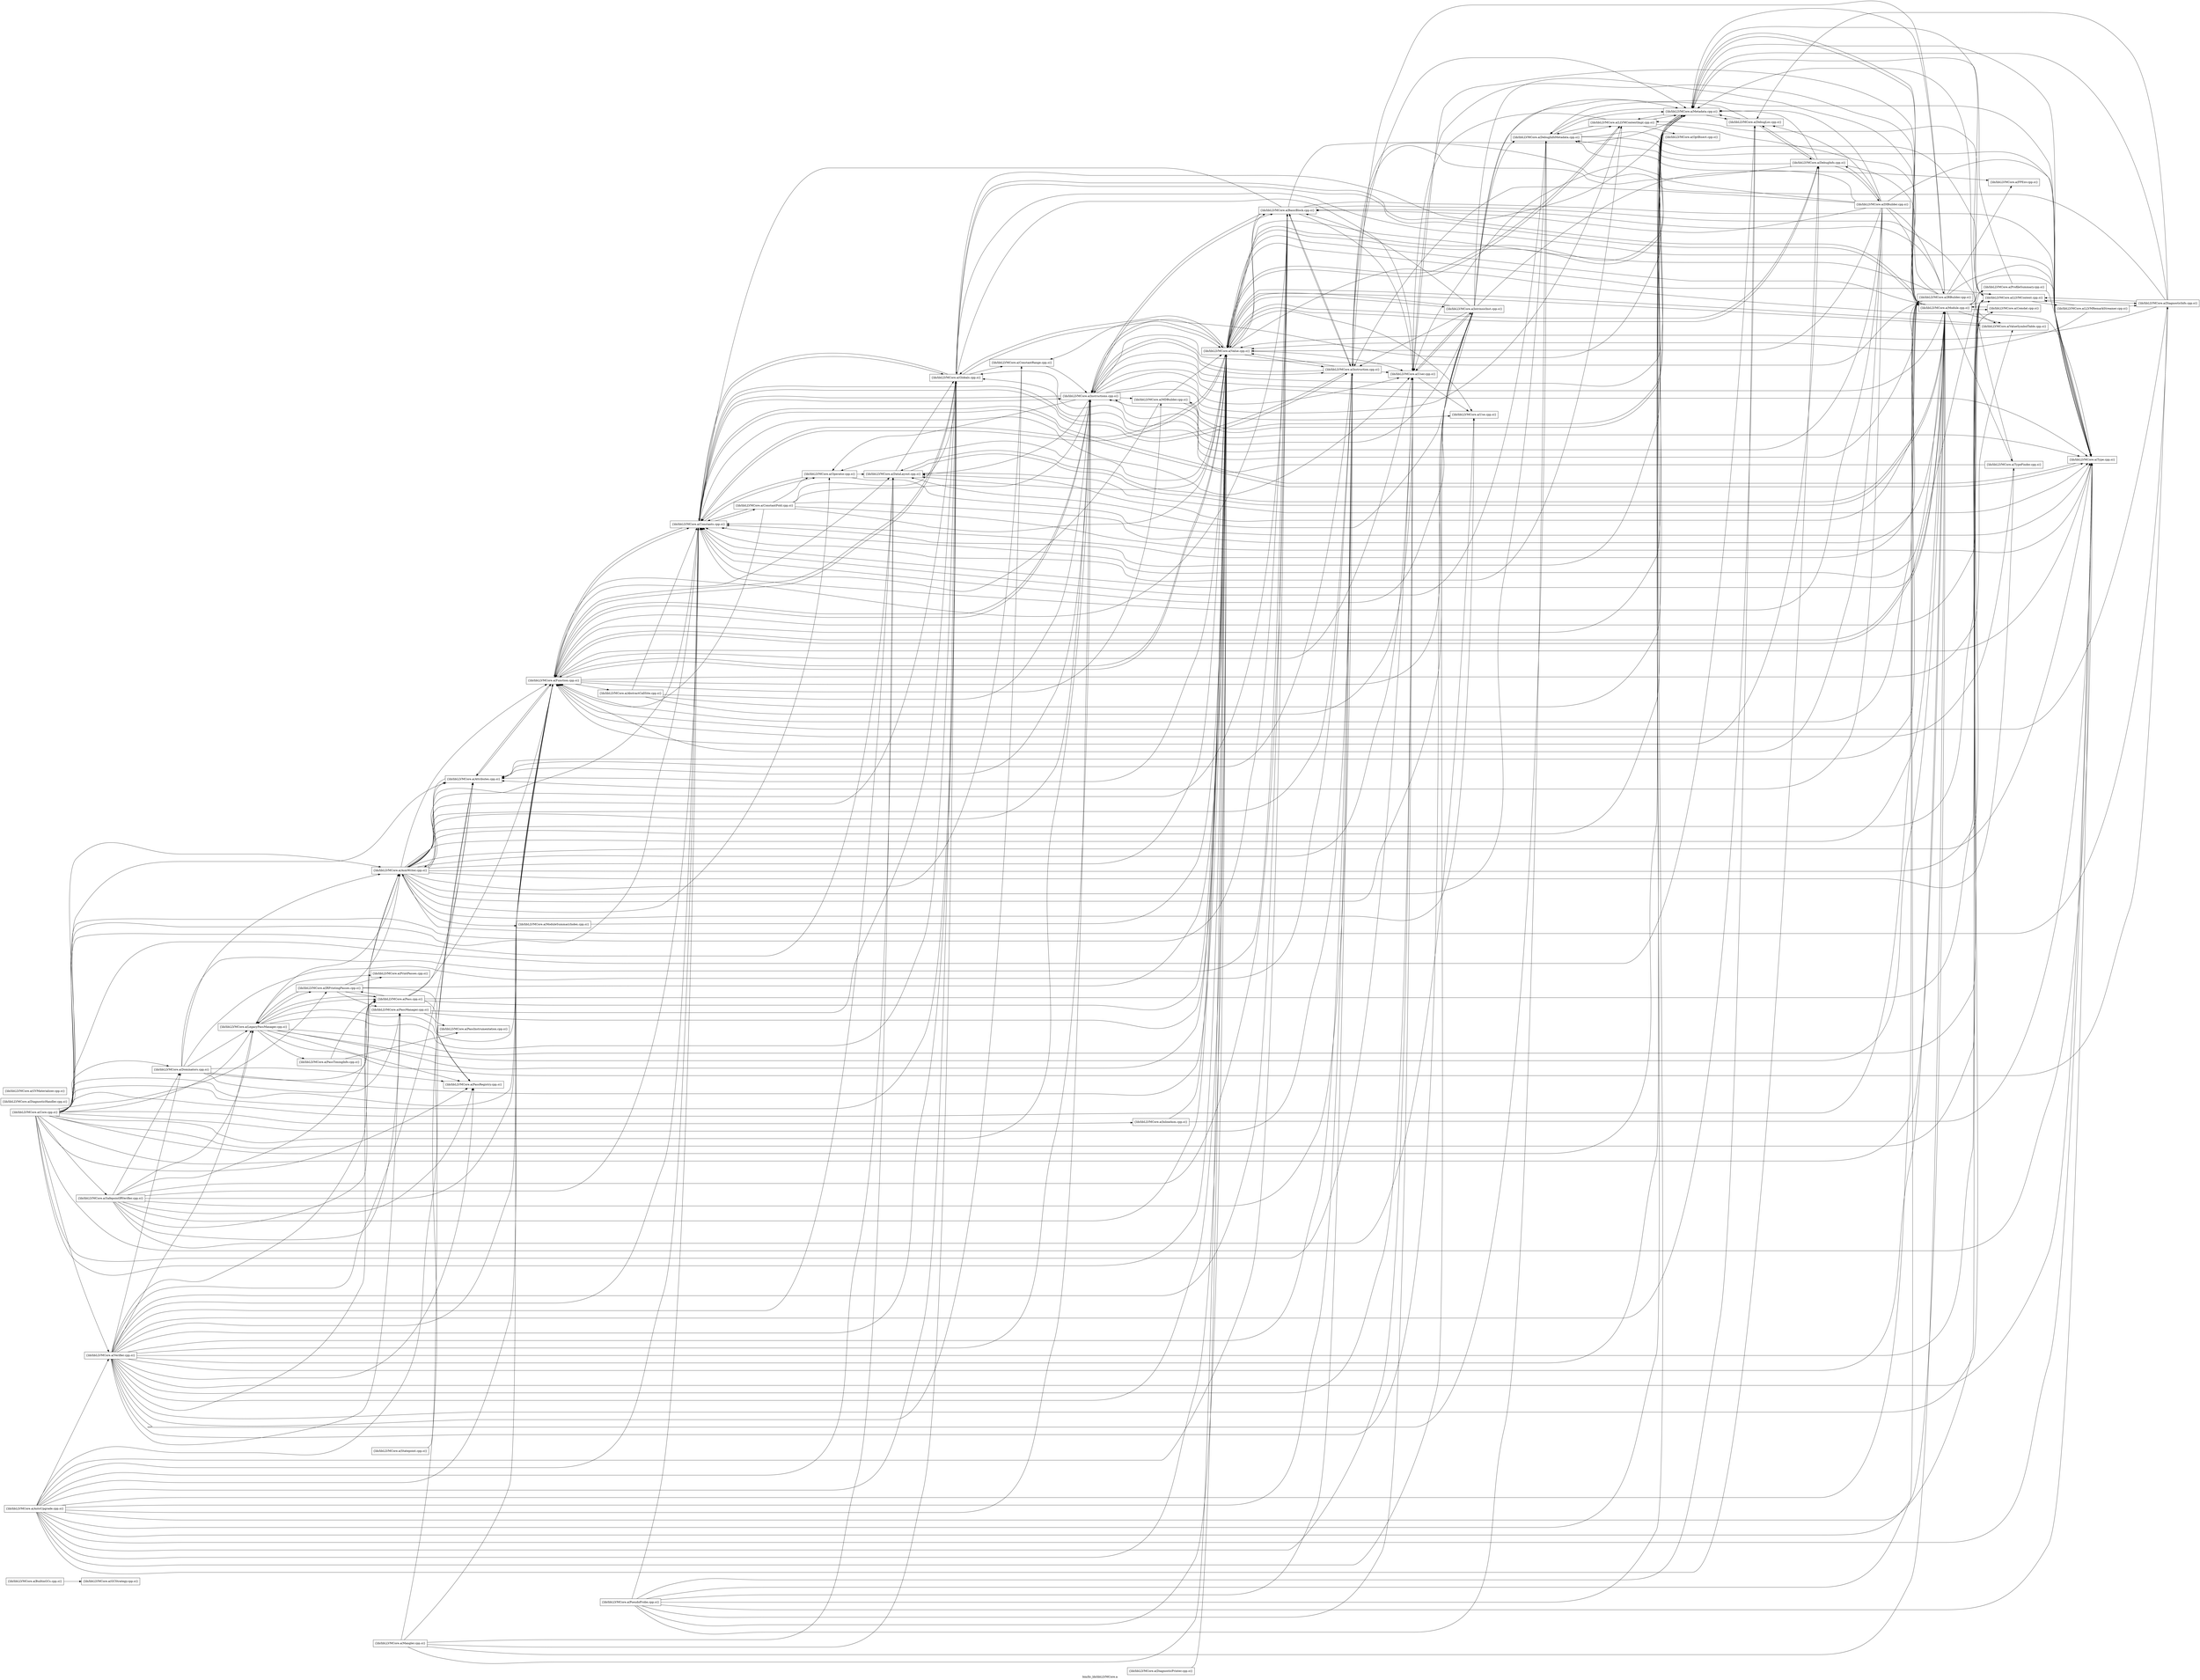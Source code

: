 digraph "bin/llc_lib/libLLVMCore.a" {
	label="bin/llc_lib/libLLVMCore.a";
	rankdir=LR;
	{ rank=same; Node0x55d3d39d5b88;  }
	{ rank=same; Node0x55d3d39d5b88;  }

	Node0x55d3d39d5b88 [shape=record,shape=box,group=0,label="{lib/libLLVMCore.a(BuiltinGCs.cpp.o)}"];
	Node0x55d3d39d5b88 -> Node0x55d3d39d7938;
	Node0x55d3d39d80b8 [shape=record,shape=box,group=0,label="{lib/libLLVMCore.a(Core.cpp.o)}"];
	Node0x55d3d39d80b8 -> Node0x55d3d39d6d58;
	Node0x55d3d39d80b8 -> Node0x55d3d39d7438;
	Node0x55d3d39d80b8 -> Node0x55d3d39d7c08;
	Node0x55d3d39d80b8 -> Node0x55d3d39da098;
	Node0x55d3d39d80b8 -> Node0x55d3d39dc1b8;
	Node0x55d3d39d80b8 -> Node0x55d3d39d7e88;
	Node0x55d3d39d80b8 -> Node0x55d3d39d6038;
	Node0x55d3d39d80b8 -> Node0x55d3d39d5d18;
	Node0x55d3d39d80b8 -> Node0x55d3d39c39d8;
	Node0x55d3d39d80b8 -> Node0x55d3d39c14f8;
	Node0x55d3d39d80b8 -> Node0x55d3d39c2768;
	Node0x55d3d39d80b8 -> Node0x55d3d39c50a8;
	Node0x55d3d39d80b8 -> Node0x55d3d39c5d28;
	Node0x55d3d39d80b8 -> Node0x55d3d39c6138;
	Node0x55d3d39d80b8 -> Node0x55d3d39c4838;
	Node0x55d3d39d80b8 -> Node0x55d3d39de698;
	Node0x55d3d39d80b8 -> Node0x55d3d39dd248;
	Node0x55d3d39d80b8 -> Node0x55d3d39ddec8;
	Node0x55d3d39d80b8 -> Node0x55d3d39c4018;
	Node0x55d3d39d80b8 -> Node0x55d3d39c7fd8;
	Node0x55d3d39d80b8 -> Node0x55d3d39c8398;
	Node0x55d3d39d80b8 -> Node0x55d3d39c7128;
	Node0x55d3d39d80b8 -> Node0x55d3d39ca1e8;
	Node0x55d3d39d80b8 -> Node0x55d3d39cc3f8;
	Node0x55d3d39dc1b8 [shape=record,shape=box,group=0,label="{lib/libLLVMCore.a(DataLayout.cpp.o)}"];
	Node0x55d3d39dc1b8 -> Node0x55d3d39c39d8;
	Node0x55d3d39dc1b8 -> Node0x55d3d39ddec8;
	Node0x55d3d39dc1b8 -> Node0x55d3d39c8398;
	Node0x55d3d39da408 [shape=record,shape=box,group=0,label="{lib/libLLVMCore.a(DiagnosticHandler.cpp.o)}"];
	Node0x55d3d39c4838 [shape=record,shape=box,group=0,label="{lib/libLLVMCore.a(LLVMContext.cpp.o)}"];
	Node0x55d3d39c4838 -> Node0x55d3d39d9788;
	Node0x55d3d39c4838 -> Node0x55d3d39c7d58;
	Node0x55d3d39c4838 -> Node0x55d3d39c7a88;
	Node0x55d3d39c7a88 [shape=record,shape=box,group=0,label="{lib/libLLVMCore.a(LLVMRemarkStreamer.cpp.o)}"];
	Node0x55d3d39c7a88 -> Node0x55d3d39d9788;
	Node0x55d3d39c7a88 -> Node0x55d3d39c4838;
	Node0x55d3d39c7a88 -> Node0x55d3d39ca1e8;
	Node0x55d3d39de698 [shape=record,shape=box,group=0,label="{lib/libLLVMCore.a(LegacyPassManager.cpp.o)}"];
	Node0x55d3d39de698 -> Node0x55d3d39d6d58;
	Node0x55d3d39de698 -> Node0x55d3d39d9788;
	Node0x55d3d39de698 -> Node0x55d3d39d5d18;
	Node0x55d3d39de698 -> Node0x55d3d39c39d8;
	Node0x55d3d39de698 -> Node0x55d3d39c2768;
	Node0x55d3d39de698 -> Node0x55d3d39c4838;
	Node0x55d3d39de698 -> Node0x55d3d39ddec8;
	Node0x55d3d39de698 -> Node0x55d3d39c1ef8;
	Node0x55d3d39de698 -> Node0x55d3d39c4018;
	Node0x55d3d39de698 -> Node0x55d3d39c4388;
	Node0x55d3d39de698 -> Node0x55d3d39c5008;
	Node0x55d3d39de698 -> Node0x55d3d39ca1e8;
	Node0x55d3d39ddec8 [shape=record,shape=box,group=0,label="{lib/libLLVMCore.a(Module.cpp.o)}"];
	Node0x55d3d39ddec8 -> Node0x55d3d39d6308;
	Node0x55d3d39ddec8 -> Node0x55d3d39da098;
	Node0x55d3d39ddec8 -> Node0x55d3d39dc1b8;
	Node0x55d3d39ddec8 -> Node0x55d3d39d5d18;
	Node0x55d3d39ddec8 -> Node0x55d3d39c39d8;
	Node0x55d3d39ddec8 -> Node0x55d3d39c4838;
	Node0x55d3d39ddec8 -> Node0x55d3d39dd248;
	Node0x55d3d39ddec8 -> Node0x55d3d39c7d08;
	Node0x55d3d39ddec8 -> Node0x55d3d39c8398;
	Node0x55d3d39ddec8 -> Node0x55d3d39c6e08;
	Node0x55d3d39ddec8 -> Node0x55d3d39c7128;
	Node0x55d3d39ddec8 -> Node0x55d3d39ca1e8;
	Node0x55d3d39ddec8 -> Node0x55d3d39cb458;
	Node0x55d3d39c4018 [shape=record,shape=box,group=0,label="{lib/libLLVMCore.a(PassRegistry.cpp.o)}"];
	Node0x55d3d39cc3f8 [shape=record,shape=box,group=0,label="{lib/libLLVMCore.a(Verifier.cpp.o)}"];
	Node0x55d3d39cc3f8 -> Node0x55d3d39d6d58;
	Node0x55d3d39cc3f8 -> Node0x55d3d39d7438;
	Node0x55d3d39cc3f8 -> Node0x55d3d39d7c08;
	Node0x55d3d39cc3f8 -> Node0x55d3d39d6308;
	Node0x55d3d39cc3f8 -> Node0x55d3d39d99b8;
	Node0x55d3d39cc3f8 -> Node0x55d3d39da098;
	Node0x55d3d39cc3f8 -> Node0x55d3d39dc1b8;
	Node0x55d3d39cc3f8 -> Node0x55d3d39d8b08;
	Node0x55d3d39cc3f8 -> Node0x55d3d39d7e88;
	Node0x55d3d39cc3f8 -> Node0x55d3d39d6038;
	Node0x55d3d39cc3f8 -> Node0x55d3d39d5d18;
	Node0x55d3d39cc3f8 -> Node0x55d3d39c39d8;
	Node0x55d3d39cc3f8 -> Node0x55d3d39c5d28;
	Node0x55d3d39cc3f8 -> Node0x55d3d39c6138;
	Node0x55d3d39cc3f8 -> Node0x55d3d39c4518;
	Node0x55d3d39cc3f8 -> Node0x55d3d39c4838;
	Node0x55d3d39cc3f8 -> Node0x55d3d39de698;
	Node0x55d3d39cc3f8 -> Node0x55d3d39dd248;
	Node0x55d3d39cc3f8 -> Node0x55d3d39ddec8;
	Node0x55d3d39cc3f8 -> Node0x55d3d39c1ef8;
	Node0x55d3d39cc3f8 -> Node0x55d3d39c2538;
	Node0x55d3d39cc3f8 -> Node0x55d3d39c4018;
	Node0x55d3d39cc3f8 -> Node0x55d3d39c8398;
	Node0x55d3d39cc3f8 -> Node0x55d3d39c7128;
	Node0x55d3d39cc3f8 -> Node0x55d3d39ca1e8;
	Node0x55d3d39c1ef8 [shape=record,shape=box,group=0,label="{lib/libLLVMCore.a(Pass.cpp.o)}"];
	Node0x55d3d39c1ef8 -> Node0x55d3d39d7438;
	Node0x55d3d39c1ef8 -> Node0x55d3d39d5d18;
	Node0x55d3d39c1ef8 -> Node0x55d3d39c2768;
	Node0x55d3d39c1ef8 -> Node0x55d3d39c4838;
	Node0x55d3d39c1ef8 -> Node0x55d3d39de698;
	Node0x55d3d39c1ef8 -> Node0x55d3d39c4018;
	Node0x55d3d39c1ef8 -> Node0x55d3d39ca1e8;
	Node0x55d3d39ca1e8 [shape=record,shape=box,group=0,label="{lib/libLLVMCore.a(Value.cpp.o)}"];
	Node0x55d3d39ca1e8 -> Node0x55d3d39d7438;
	Node0x55d3d39ca1e8 -> Node0x55d3d39d7c08;
	Node0x55d3d39ca1e8 -> Node0x55d3d39da098;
	Node0x55d3d39ca1e8 -> Node0x55d3d39dc1b8;
	Node0x55d3d39ca1e8 -> Node0x55d3d39d8dd8;
	Node0x55d3d39ca1e8 -> Node0x55d3d39d5d18;
	Node0x55d3d39ca1e8 -> Node0x55d3d39c39d8;
	Node0x55d3d39ca1e8 -> Node0x55d3d39c5d28;
	Node0x55d3d39ca1e8 -> Node0x55d3d39c6138;
	Node0x55d3d39ca1e8 -> Node0x55d3d39c4518;
	Node0x55d3d39ca1e8 -> Node0x55d3d39c4838;
	Node0x55d3d39ca1e8 -> Node0x55d3d39c7d58;
	Node0x55d3d39ca1e8 -> Node0x55d3d39dd248;
	Node0x55d3d39ca1e8 -> Node0x55d3d39c37f8;
	Node0x55d3d39ca1e8 -> Node0x55d3d39c8398;
	Node0x55d3d39ca1e8 -> Node0x55d3d39c7358;
	Node0x55d3d39ca1e8 -> Node0x55d3d39c7128;
	Node0x55d3d39ca1e8 -> Node0x55d3d39cb458;
	Node0x55d3d39d7438 [shape=record,shape=box,group=0,label="{lib/libLLVMCore.a(Attributes.cpp.o)}"];
	Node0x55d3d39d7438 -> Node0x55d3d39d6d58;
	Node0x55d3d39d7438 -> Node0x55d3d39d5d18;
	Node0x55d3d39da098 [shape=record,shape=box,group=0,label="{lib/libLLVMCore.a(Constants.cpp.o)}"];
	Node0x55d3d39da098 -> Node0x55d3d39d9288;
	Node0x55d3d39da098 -> Node0x55d3d39d5d18;
	Node0x55d3d39da098 -> Node0x55d3d39c39d8;
	Node0x55d3d39da098 -> Node0x55d3d39c5d28;
	Node0x55d3d39da098 -> Node0x55d3d39c6138;
	Node0x55d3d39da098 -> Node0x55d3d39c37f8;
	Node0x55d3d39da098 -> Node0x55d3d39c8398;
	Node0x55d3d39da098 -> Node0x55d3d39c7128;
	Node0x55d3d39da098 -> Node0x55d3d39ca1e8;
	Node0x55d3d39dedc8 [shape=record,shape=box,group=0,label="{lib/libLLVMCore.a(Mangler.cpp.o)}"];
	Node0x55d3d39dedc8 -> Node0x55d3d39d7438;
	Node0x55d3d39dedc8 -> Node0x55d3d39dc1b8;
	Node0x55d3d39dedc8 -> Node0x55d3d39d5d18;
	Node0x55d3d39dedc8 -> Node0x55d3d39c39d8;
	Node0x55d3d39dedc8 -> Node0x55d3d39ddec8;
	Node0x55d3d39dedc8 -> Node0x55d3d39ca1e8;
	Node0x55d3d39dd248 [shape=record,shape=box,group=0,label="{lib/libLLVMCore.a(Metadata.cpp.o)}"];
	Node0x55d3d39dd248 -> Node0x55d3d39d99b8;
	Node0x55d3d39dd248 -> Node0x55d3d39da098;
	Node0x55d3d39dd248 -> Node0x55d3d39d8b08;
	Node0x55d3d39dd248 -> Node0x55d3d39d7e88;
	Node0x55d3d39dd248 -> Node0x55d3d39c4838;
	Node0x55d3d39dd248 -> Node0x55d3d39c7d58;
	Node0x55d3d39dd248 -> Node0x55d3d39de148;
	Node0x55d3d39dd248 -> Node0x55d3d39ddec8;
	Node0x55d3d39dd248 -> Node0x55d3d39c8398;
	Node0x55d3d39dd248 -> Node0x55d3d39ca1e8;
	Node0x55d3d39d9788 [shape=record,shape=box,group=0,label="{lib/libLLVMCore.a(DiagnosticInfo.cpp.o)}"];
	Node0x55d3d39d9788 -> Node0x55d3d39d6d58;
	Node0x55d3d39d9788 -> Node0x55d3d39d7e88;
	Node0x55d3d39d9788 -> Node0x55d3d39d5d18;
	Node0x55d3d39d9788 -> Node0x55d3d39c5d28;
	Node0x55d3d39d9788 -> Node0x55d3d39c4838;
	Node0x55d3d39d9788 -> Node0x55d3d39dd248;
	Node0x55d3d39d9788 -> Node0x55d3d39ca1e8;
	Node0x55d3d39d5d18 [shape=record,shape=box,group=0,label="{lib/libLLVMCore.a(Function.cpp.o)}"];
	Node0x55d3d39d5d18 -> Node0x55d3d39ca238;
	Node0x55d3d39d5d18 -> Node0x55d3d39d7438;
	Node0x55d3d39d5d18 -> Node0x55d3d39d7c08;
	Node0x55d3d39d5d18 -> Node0x55d3d39da098;
	Node0x55d3d39d5d18 -> Node0x55d3d39dc1b8;
	Node0x55d3d39d5d18 -> Node0x55d3d39c39d8;
	Node0x55d3d39d5d18 -> Node0x55d3d39c6138;
	Node0x55d3d39d5d18 -> Node0x55d3d39c4518;
	Node0x55d3d39d5d18 -> Node0x55d3d39c4838;
	Node0x55d3d39d5d18 -> Node0x55d3d39de148;
	Node0x55d3d39d5d18 -> Node0x55d3d39dd248;
	Node0x55d3d39d5d18 -> Node0x55d3d39ddec8;
	Node0x55d3d39d5d18 -> Node0x55d3d39c8398;
	Node0x55d3d39d5d18 -> Node0x55d3d39c7128;
	Node0x55d3d39d5d18 -> Node0x55d3d39ca1e8;
	Node0x55d3d39d5d18 -> Node0x55d3d39cb458;
	Node0x55d3d39c39d8 [shape=record,shape=box,group=0,label="{lib/libLLVMCore.a(Globals.cpp.o)}"];
	Node0x55d3d39c39d8 -> Node0x55d3d39d99b8;
	Node0x55d3d39c39d8 -> Node0x55d3d39da098;
	Node0x55d3d39c39d8 -> Node0x55d3d39d5d18;
	Node0x55d3d39c39d8 -> Node0x55d3d39dd248;
	Node0x55d3d39c39d8 -> Node0x55d3d39ddec8;
	Node0x55d3d39c39d8 -> Node0x55d3d39c8398;
	Node0x55d3d39c39d8 -> Node0x55d3d39c7128;
	Node0x55d3d39c39d8 -> Node0x55d3d39ca1e8;
	Node0x55d3d39c14f8 [shape=record,shape=box,group=0,label="{lib/libLLVMCore.a(IRBuilder.cpp.o)}"];
	Node0x55d3d39c14f8 -> Node0x55d3d39d7438;
	Node0x55d3d39c14f8 -> Node0x55d3d39d7c08;
	Node0x55d3d39c14f8 -> Node0x55d3d39da098;
	Node0x55d3d39c14f8 -> Node0x55d3d39dc1b8;
	Node0x55d3d39c14f8 -> Node0x55d3d39d5d18;
	Node0x55d3d39c14f8 -> Node0x55d3d39c39d8;
	Node0x55d3d39c14f8 -> Node0x55d3d39c1ae8;
	Node0x55d3d39c14f8 -> Node0x55d3d39c5d28;
	Node0x55d3d39c14f8 -> Node0x55d3d39c6138;
	Node0x55d3d39c14f8 -> Node0x55d3d39dd248;
	Node0x55d3d39c14f8 -> Node0x55d3d39c8398;
	Node0x55d3d39c14f8 -> Node0x55d3d39c7128;
	Node0x55d3d39c14f8 -> Node0x55d3d39ca1e8;
	Node0x55d3d39c50a8 [shape=record,shape=box,group=0,label="{lib/libLLVMCore.a(InlineAsm.cpp.o)}"];
	Node0x55d3d39c50a8 -> Node0x55d3d39c8398;
	Node0x55d3d39c50a8 -> Node0x55d3d39ca1e8;
	Node0x55d3d39c5d28 [shape=record,shape=box,group=0,label="{lib/libLLVMCore.a(Instruction.cpp.o)}"];
	Node0x55d3d39c5d28 -> Node0x55d3d39d7438;
	Node0x55d3d39c5d28 -> Node0x55d3d39d7c08;
	Node0x55d3d39c5d28 -> Node0x55d3d39da098;
	Node0x55d3d39c5d28 -> Node0x55d3d39c6138;
	Node0x55d3d39c5d28 -> Node0x55d3d39dd248;
	Node0x55d3d39c5d28 -> Node0x55d3d39c7128;
	Node0x55d3d39c5d28 -> Node0x55d3d39ca1e8;
	Node0x55d3d39c6138 [shape=record,shape=box,group=0,label="{lib/libLLVMCore.a(Instructions.cpp.o)}"];
	Node0x55d3d39c6138 -> Node0x55d3d39d7438;
	Node0x55d3d39c6138 -> Node0x55d3d39d7c08;
	Node0x55d3d39c6138 -> Node0x55d3d39da098;
	Node0x55d3d39c6138 -> Node0x55d3d39dc1b8;
	Node0x55d3d39c6138 -> Node0x55d3d39d5d18;
	Node0x55d3d39c6138 -> Node0x55d3d39c5d28;
	Node0x55d3d39c6138 -> Node0x55d3d39c7d58;
	Node0x55d3d39c6138 -> Node0x55d3d39de148;
	Node0x55d3d39c6138 -> Node0x55d3d39dd248;
	Node0x55d3d39c6138 -> Node0x55d3d39ddec8;
	Node0x55d3d39c6138 -> Node0x55d3d39c37f8;
	Node0x55d3d39c6138 -> Node0x55d3d39c8398;
	Node0x55d3d39c6138 -> Node0x55d3d39c7358;
	Node0x55d3d39c6138 -> Node0x55d3d39c7128;
	Node0x55d3d39c6138 -> Node0x55d3d39ca1e8;
	Node0x55d3d39c8398 [shape=record,shape=box,group=0,label="{lib/libLLVMCore.a(Type.cpp.o)}"];
	Node0x55d3d39c8398 -> Node0x55d3d39da098;
	Node0x55d3d39c7128 [shape=record,shape=box,group=0,label="{lib/libLLVMCore.a(User.cpp.o)}"];
	Node0x55d3d39c7128 -> Node0x55d3d39c4518;
	Node0x55d3d39c7128 -> Node0x55d3d39c7358;
	Node0x55d3d39d7c08 [shape=record,shape=box,group=0,label="{lib/libLLVMCore.a(BasicBlock.cpp.o)}"];
	Node0x55d3d39d7c08 -> Node0x55d3d39da098;
	Node0x55d3d39d7c08 -> Node0x55d3d39c5d28;
	Node0x55d3d39d7c08 -> Node0x55d3d39c6138;
	Node0x55d3d39d7c08 -> Node0x55d3d39dd248;
	Node0x55d3d39d7c08 -> Node0x55d3d39c8398;
	Node0x55d3d39d7c08 -> Node0x55d3d39c7128;
	Node0x55d3d39d7c08 -> Node0x55d3d39ca1e8;
	Node0x55d3d39d7c08 -> Node0x55d3d39cb458;
	Node0x55d3d39c4518 [shape=record,shape=box,group=0,label="{lib/libLLVMCore.a(IntrinsicInst.cpp.o)}"];
	Node0x55d3d39c4518 -> Node0x55d3d39d7c08;
	Node0x55d3d39c4518 -> Node0x55d3d39da098;
	Node0x55d3d39c4518 -> Node0x55d3d39dc1b8;
	Node0x55d3d39c4518 -> Node0x55d3d39d8b08;
	Node0x55d3d39c4518 -> Node0x55d3d39c1ae8;
	Node0x55d3d39c4518 -> Node0x55d3d39c5d28;
	Node0x55d3d39c4518 -> Node0x55d3d39c6138;
	Node0x55d3d39c4518 -> Node0x55d3d39dd248;
	Node0x55d3d39c4518 -> Node0x55d3d39ddec8;
	Node0x55d3d39c4518 -> Node0x55d3d39c8398;
	Node0x55d3d39c4518 -> Node0x55d3d39c7128;
	Node0x55d3d39c4518 -> Node0x55d3d39ca1e8;
	Node0x55d3d39c37f8 [shape=record,shape=box,group=0,label="{lib/libLLVMCore.a(Operator.cpp.o)}"];
	Node0x55d3d39c37f8 -> Node0x55d3d39da098;
	Node0x55d3d39c37f8 -> Node0x55d3d39dc1b8;
	Node0x55d3d39c37f8 -> Node0x55d3d39c8398;
	Node0x55d3d39d8b08 [shape=record,shape=box,group=0,label="{lib/libLLVMCore.a(DebugInfoMetadata.cpp.o)}"];
	Node0x55d3d39d8b08 -> Node0x55d3d39da098;
	Node0x55d3d39d8b08 -> Node0x55d3d39c4838;
	Node0x55d3d39d8b08 -> Node0x55d3d39c7d58;
	Node0x55d3d39d8b08 -> Node0x55d3d39dd248;
	Node0x55d3d39d8b08 -> Node0x55d3d39c8398;
	Node0x55d3d39d99b8 [shape=record,shape=box,group=0,label="{lib/libLLVMCore.a(ConstantRange.cpp.o)}"];
	Node0x55d3d39d99b8 -> Node0x55d3d39c6138;
	Node0x55d3d39d7e88 [shape=record,shape=box,group=0,label="{lib/libLLVMCore.a(DebugLoc.cpp.o)}"];
	Node0x55d3d39d7e88 -> Node0x55d3d39d8dd8;
	Node0x55d3d39d7e88 -> Node0x55d3d39d8b08;
	Node0x55d3d39d7e88 -> Node0x55d3d39dd248;
	Node0x55d3d39d6038 [shape=record,shape=box,group=0,label="{lib/libLLVMCore.a(Dominators.cpp.o)}"];
	Node0x55d3d39d6038 -> Node0x55d3d39d6d58;
	Node0x55d3d39d6038 -> Node0x55d3d39d7c08;
	Node0x55d3d39d6038 -> Node0x55d3d39c5d28;
	Node0x55d3d39d6038 -> Node0x55d3d39de698;
	Node0x55d3d39d6038 -> Node0x55d3d39c1ef8;
	Node0x55d3d39d6038 -> Node0x55d3d39c2538;
	Node0x55d3d39d6038 -> Node0x55d3d39c4018;
	Node0x55d3d39d6038 -> Node0x55d3d39ca1e8;
	Node0x55d3d39c7358 [shape=record,shape=box,group=0,label="{lib/libLLVMCore.a(Use.cpp.o)}"];
	Node0x55d3d39d6d58 [shape=record,shape=box,group=0,label="{lib/libLLVMCore.a(AsmWriter.cpp.o)}"];
	Node0x55d3d39d6d58 -> Node0x55d3d39d7438;
	Node0x55d3d39d6d58 -> Node0x55d3d39d7c08;
	Node0x55d3d39d6d58 -> Node0x55d3d39d6308;
	Node0x55d3d39d6d58 -> Node0x55d3d39d99b8;
	Node0x55d3d39d6d58 -> Node0x55d3d39da098;
	Node0x55d3d39d6d58 -> Node0x55d3d39d8b08;
	Node0x55d3d39d6d58 -> Node0x55d3d39d5d18;
	Node0x55d3d39d6d58 -> Node0x55d3d39c39d8;
	Node0x55d3d39d6d58 -> Node0x55d3d39c5d28;
	Node0x55d3d39d6d58 -> Node0x55d3d39c6138;
	Node0x55d3d39d6d58 -> Node0x55d3d39c4518;
	Node0x55d3d39d6d58 -> Node0x55d3d39c4838;
	Node0x55d3d39d6d58 -> Node0x55d3d39dd248;
	Node0x55d3d39d6d58 -> Node0x55d3d39ddec8;
	Node0x55d3d39d6d58 -> Node0x55d3d39dd798;
	Node0x55d3d39d6d58 -> Node0x55d3d39c37f8;
	Node0x55d3d39d6d58 -> Node0x55d3d39c8398;
	Node0x55d3d39d6d58 -> Node0x55d3d39c6e08;
	Node0x55d3d39d6d58 -> Node0x55d3d39c7358;
	Node0x55d3d39d6d58 -> Node0x55d3d39c7128;
	Node0x55d3d39d6d58 -> Node0x55d3d39ca1e8;
	Node0x55d3d39c2538 [shape=record,shape=box,group=0,label="{lib/libLLVMCore.a(PassManager.cpp.o)}"];
	Node0x55d3d39c2538 -> Node0x55d3d39c39d8;
	Node0x55d3d39c2538 -> Node0x55d3d39c1868;
	Node0x55d3d39c2538 -> Node0x55d3d39ca1e8;
	Node0x55d3d39ca238 [shape=record,shape=box,group=0,label="{lib/libLLVMCore.a(AbstractCallSite.cpp.o)}"];
	Node0x55d3d39ca238 -> Node0x55d3d39da098;
	Node0x55d3d39ca238 -> Node0x55d3d39c6138;
	Node0x55d3d39ca238 -> Node0x55d3d39dd248;
	Node0x55d3d39ca238 -> Node0x55d3d39c7128;
	Node0x55d3d39c5008 [shape=record,shape=box,group=0,label="{lib/libLLVMCore.a(PrintPasses.cpp.o)}"];
	Node0x55d3d39d9288 [shape=record,shape=box,group=0,label="{lib/libLLVMCore.a(ConstantFold.cpp.o)}"];
	Node0x55d3d39d9288 -> Node0x55d3d39da098;
	Node0x55d3d39d9288 -> Node0x55d3d39d5d18;
	Node0x55d3d39d9288 -> Node0x55d3d39c39d8;
	Node0x55d3d39d9288 -> Node0x55d3d39c6138;
	Node0x55d3d39d9288 -> Node0x55d3d39ddec8;
	Node0x55d3d39d9288 -> Node0x55d3d39c37f8;
	Node0x55d3d39d9288 -> Node0x55d3d39c8398;
	Node0x55d3d39d9288 -> Node0x55d3d39ca1e8;
	Node0x55d3d39c7d08 [shape=record,shape=box,group=0,label="{lib/libLLVMCore.a(ProfileSummary.cpp.o)}"];
	Node0x55d3d39c7d08 -> Node0x55d3d39da098;
	Node0x55d3d39c7d08 -> Node0x55d3d39dd248;
	Node0x55d3d39c7d08 -> Node0x55d3d39c8398;
	Node0x55d3d39d6308 [shape=record,shape=box,group=0,label="{lib/libLLVMCore.a(Comdat.cpp.o)}"];
	Node0x55d3d39d6308 -> Node0x55d3d39ddec8;
	Node0x55d3d39c4388 [shape=record,shape=box,group=0,label="{lib/libLLVMCore.a(PassTimingInfo.cpp.o)}"];
	Node0x55d3d39c4388 -> Node0x55d3d39c1ef8;
	Node0x55d3d39c4388 -> Node0x55d3d39c1868;
	Node0x55d3d39d8dd8 [shape=record,shape=box,group=0,label="{lib/libLLVMCore.a(DebugInfo.cpp.o)}"];
	Node0x55d3d39d8dd8 -> Node0x55d3d39dc898;
	Node0x55d3d39d8dd8 -> Node0x55d3d39d8b08;
	Node0x55d3d39d8dd8 -> Node0x55d3d39d7e88;
	Node0x55d3d39d8dd8 -> Node0x55d3d39d5d18;
	Node0x55d3d39d8dd8 -> Node0x55d3d39c5d28;
	Node0x55d3d39d8dd8 -> Node0x55d3d39dd248;
	Node0x55d3d39d8dd8 -> Node0x55d3d39ddec8;
	Node0x55d3d39d8dd8 -> Node0x55d3d39ca1e8;
	Node0x55d3d39de148 [shape=record,shape=box,group=0,label="{lib/libLLVMCore.a(MDBuilder.cpp.o)}"];
	Node0x55d3d39de148 -> Node0x55d3d39da098;
	Node0x55d3d39de148 -> Node0x55d3d39dd248;
	Node0x55d3d39de148 -> Node0x55d3d39c8398;
	Node0x55d3d39de148 -> Node0x55d3d39ca1e8;
	Node0x55d3d39dc898 [shape=record,shape=box,group=0,label="{lib/libLLVMCore.a(DIBuilder.cpp.o)}"];
	Node0x55d3d39dc898 -> Node0x55d3d39d7438;
	Node0x55d3d39dc898 -> Node0x55d3d39d7c08;
	Node0x55d3d39dc898 -> Node0x55d3d39da098;
	Node0x55d3d39dc898 -> Node0x55d3d39d8dd8;
	Node0x55d3d39dc898 -> Node0x55d3d39d8b08;
	Node0x55d3d39dc898 -> Node0x55d3d39d7e88;
	Node0x55d3d39dc898 -> Node0x55d3d39d5d18;
	Node0x55d3d39dc898 -> Node0x55d3d39c14f8;
	Node0x55d3d39dc898 -> Node0x55d3d39c5d28;
	Node0x55d3d39dc898 -> Node0x55d3d39c6138;
	Node0x55d3d39dc898 -> Node0x55d3d39dd248;
	Node0x55d3d39dc898 -> Node0x55d3d39ddec8;
	Node0x55d3d39dc898 -> Node0x55d3d39c8398;
	Node0x55d3d39dc898 -> Node0x55d3d39c7128;
	Node0x55d3d39dc898 -> Node0x55d3d39ca1e8;
	Node0x55d3d39c2768 [shape=record,shape=box,group=0,label="{lib/libLLVMCore.a(IRPrintingPasses.cpp.o)}"];
	Node0x55d3d39c2768 -> Node0x55d3d39d6d58;
	Node0x55d3d39c2768 -> Node0x55d3d39de698;
	Node0x55d3d39c2768 -> Node0x55d3d39c1ef8;
	Node0x55d3d39c2768 -> Node0x55d3d39c2538;
	Node0x55d3d39c2768 -> Node0x55d3d39c4018;
	Node0x55d3d39c2768 -> Node0x55d3d39c5008;
	Node0x55d3d39c2768 -> Node0x55d3d39ca1e8;
	Node0x55d3d39dd798 [shape=record,shape=box,group=0,label="{lib/libLLVMCore.a(ModuleSummaryIndex.cpp.o)}"];
	Node0x55d3d39dd798 -> Node0x55d3d39ca1e8;
	Node0x55d3d39c6e08 [shape=record,shape=box,group=0,label="{lib/libLLVMCore.a(TypeFinder.cpp.o)}"];
	Node0x55d3d39c6e08 -> Node0x55d3d39d5d18;
	Node0x55d3d39c6e08 -> Node0x55d3d39c39d8;
	Node0x55d3d39c6e08 -> Node0x55d3d39dd248;
	Node0x55d3d39cb458 [shape=record,shape=box,group=0,label="{lib/libLLVMCore.a(ValueSymbolTable.cpp.o)}"];
	Node0x55d3d39cb458 -> Node0x55d3d39ca1e8;
	Node0x55d3d39d7938 [shape=record,shape=box,group=0,label="{lib/libLLVMCore.a(GCStrategy.cpp.o)}"];
	Node0x55d3d39c7fd8 [shape=record,shape=box,group=0,label="{lib/libLLVMCore.a(SafepointIRVerifier.cpp.o)}"];
	Node0x55d3d39c7fd8 -> Node0x55d3d39d6d58;
	Node0x55d3d39c7fd8 -> Node0x55d3d39d7c08;
	Node0x55d3d39c7fd8 -> Node0x55d3d39da098;
	Node0x55d3d39c7fd8 -> Node0x55d3d39d6038;
	Node0x55d3d39c7fd8 -> Node0x55d3d39d5d18;
	Node0x55d3d39c7fd8 -> Node0x55d3d39c5d28;
	Node0x55d3d39c7fd8 -> Node0x55d3d39de698;
	Node0x55d3d39c7fd8 -> Node0x55d3d39c1ef8;
	Node0x55d3d39c7fd8 -> Node0x55d3d39c2538;
	Node0x55d3d39c7fd8 -> Node0x55d3d39c4018;
	Node0x55d3d39c7fd8 -> Node0x55d3d39c7358;
	Node0x55d3d39c7fd8 -> Node0x55d3d39ca1e8;
	Node0x55d3d39c7d58 [shape=record,shape=box,group=0,label="{lib/libLLVMCore.a(LLVMContextImpl.cpp.o)}"];
	Node0x55d3d39c7d58 -> Node0x55d3d39da098;
	Node0x55d3d39c7d58 -> Node0x55d3d39d8b08;
	Node0x55d3d39c7d58 -> Node0x55d3d39dd248;
	Node0x55d3d39c7d58 -> Node0x55d3d39ddec8;
	Node0x55d3d39c7d58 -> Node0x55d3d39c2ad8;
	Node0x55d3d39c7d58 -> Node0x55d3d39c7128;
	Node0x55d3d39c7d58 -> Node0x55d3d39ca1e8;
	Node0x55d3d39d92d8 [shape=record,shape=box,group=0,label="{lib/libLLVMCore.a(DiagnosticPrinter.cpp.o)}"];
	Node0x55d3d39d92d8 -> Node0x55d3d39ca1e8;
	Node0x55d3d39c1ae8 [shape=record,shape=box,group=0,label="{lib/libLLVMCore.a(FPEnv.cpp.o)}"];
	Node0x55d3d39c2ad8 [shape=record,shape=box,group=0,label="{lib/libLLVMCore.a(OptBisect.cpp.o)}"];
	Node0x55d3d39c1868 [shape=record,shape=box,group=0,label="{lib/libLLVMCore.a(PassInstrumentation.cpp.o)}"];
	Node0x55d3d39ce928 [shape=record,shape=box,group=0,label="{lib/libLLVMCore.a(AutoUpgrade.cpp.o)}"];
	Node0x55d3d39ce928 -> Node0x55d3d39d7438;
	Node0x55d3d39ce928 -> Node0x55d3d39d7c08;
	Node0x55d3d39ce928 -> Node0x55d3d39da098;
	Node0x55d3d39ce928 -> Node0x55d3d39dc1b8;
	Node0x55d3d39ce928 -> Node0x55d3d39d8dd8;
	Node0x55d3d39ce928 -> Node0x55d3d39d5d18;
	Node0x55d3d39ce928 -> Node0x55d3d39c39d8;
	Node0x55d3d39ce928 -> Node0x55d3d39c14f8;
	Node0x55d3d39ce928 -> Node0x55d3d39c5d28;
	Node0x55d3d39ce928 -> Node0x55d3d39c6138;
	Node0x55d3d39ce928 -> Node0x55d3d39c4518;
	Node0x55d3d39ce928 -> Node0x55d3d39c4838;
	Node0x55d3d39ce928 -> Node0x55d3d39dd248;
	Node0x55d3d39ce928 -> Node0x55d3d39ddec8;
	Node0x55d3d39ce928 -> Node0x55d3d39c8398;
	Node0x55d3d39ce928 -> Node0x55d3d39c7128;
	Node0x55d3d39ce928 -> Node0x55d3d39ca1e8;
	Node0x55d3d39ce928 -> Node0x55d3d39cc3f8;
	Node0x55d3d39bf518 [shape=record,shape=box,group=0,label="{lib/libLLVMCore.a(Statepoint.cpp.o)}"];
	Node0x55d3d39bf518 -> Node0x55d3d39d7438;
	Node0x55d3d39d5458 [shape=record,shape=box,group=0,label="{lib/libLLVMCore.a(PseudoProbe.cpp.o)}"];
	Node0x55d3d39d5458 -> Node0x55d3d39da098;
	Node0x55d3d39d5458 -> Node0x55d3d39d8b08;
	Node0x55d3d39d5458 -> Node0x55d3d39d7e88;
	Node0x55d3d39d5458 -> Node0x55d3d39c14f8;
	Node0x55d3d39d5458 -> Node0x55d3d39c5d28;
	Node0x55d3d39d5458 -> Node0x55d3d39dd248;
	Node0x55d3d39d5458 -> Node0x55d3d39c8398;
	Node0x55d3d39d5458 -> Node0x55d3d39c7128;
	Node0x55d3d39d5458 -> Node0x55d3d39ca1e8;
	Node0x55d3d39e0038 [shape=record,shape=box,group=0,label="{lib/libLLVMCore.a(GVMaterializer.cpp.o)}"];
}
